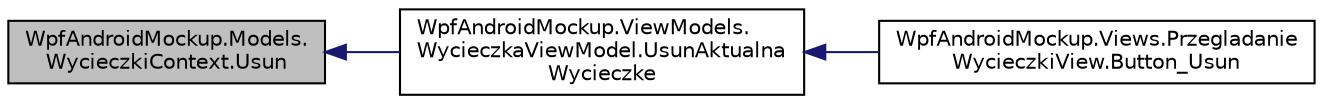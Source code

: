 digraph "WpfAndroidMockup.Models.WycieczkiContext.Usun"
{
 // INTERACTIVE_SVG=YES
  edge [fontname="Helvetica",fontsize="10",labelfontname="Helvetica",labelfontsize="10"];
  node [fontname="Helvetica",fontsize="10",shape=record];
  rankdir="LR";
  Node28 [label="WpfAndroidMockup.Models.\lWycieczkiContext.Usun",height=0.2,width=0.4,color="black", fillcolor="grey75", style="filled", fontcolor="black"];
  Node28 -> Node29 [dir="back",color="midnightblue",fontsize="10",style="solid",fontname="Helvetica"];
  Node29 [label="WpfAndroidMockup.ViewModels.\lWycieczkaViewModel.UsunAktualna\lWycieczke",height=0.2,width=0.4,color="black", fillcolor="white", style="filled",URL="$class_wpf_android_mockup_1_1_view_models_1_1_wycieczka_view_model.html#abc1caa26d78d675a2d4e4cc201ff2cb7",tooltip="Usuwa aktualną wycieczkę z bazy danych i z listy wycieczek "];
  Node29 -> Node30 [dir="back",color="midnightblue",fontsize="10",style="solid",fontname="Helvetica"];
  Node30 [label="WpfAndroidMockup.Views.Przegladanie\lWycieczkiView.Button_Usun",height=0.2,width=0.4,color="black", fillcolor="white", style="filled",URL="$class_wpf_android_mockup_1_1_views_1_1_przegladanie_wycieczki_view.html#a2840a27823e9307d42264ca0d8d5a4bb",tooltip="Logika przycisku potwierdzającego chęć usunięcia wycieczki "];
}

